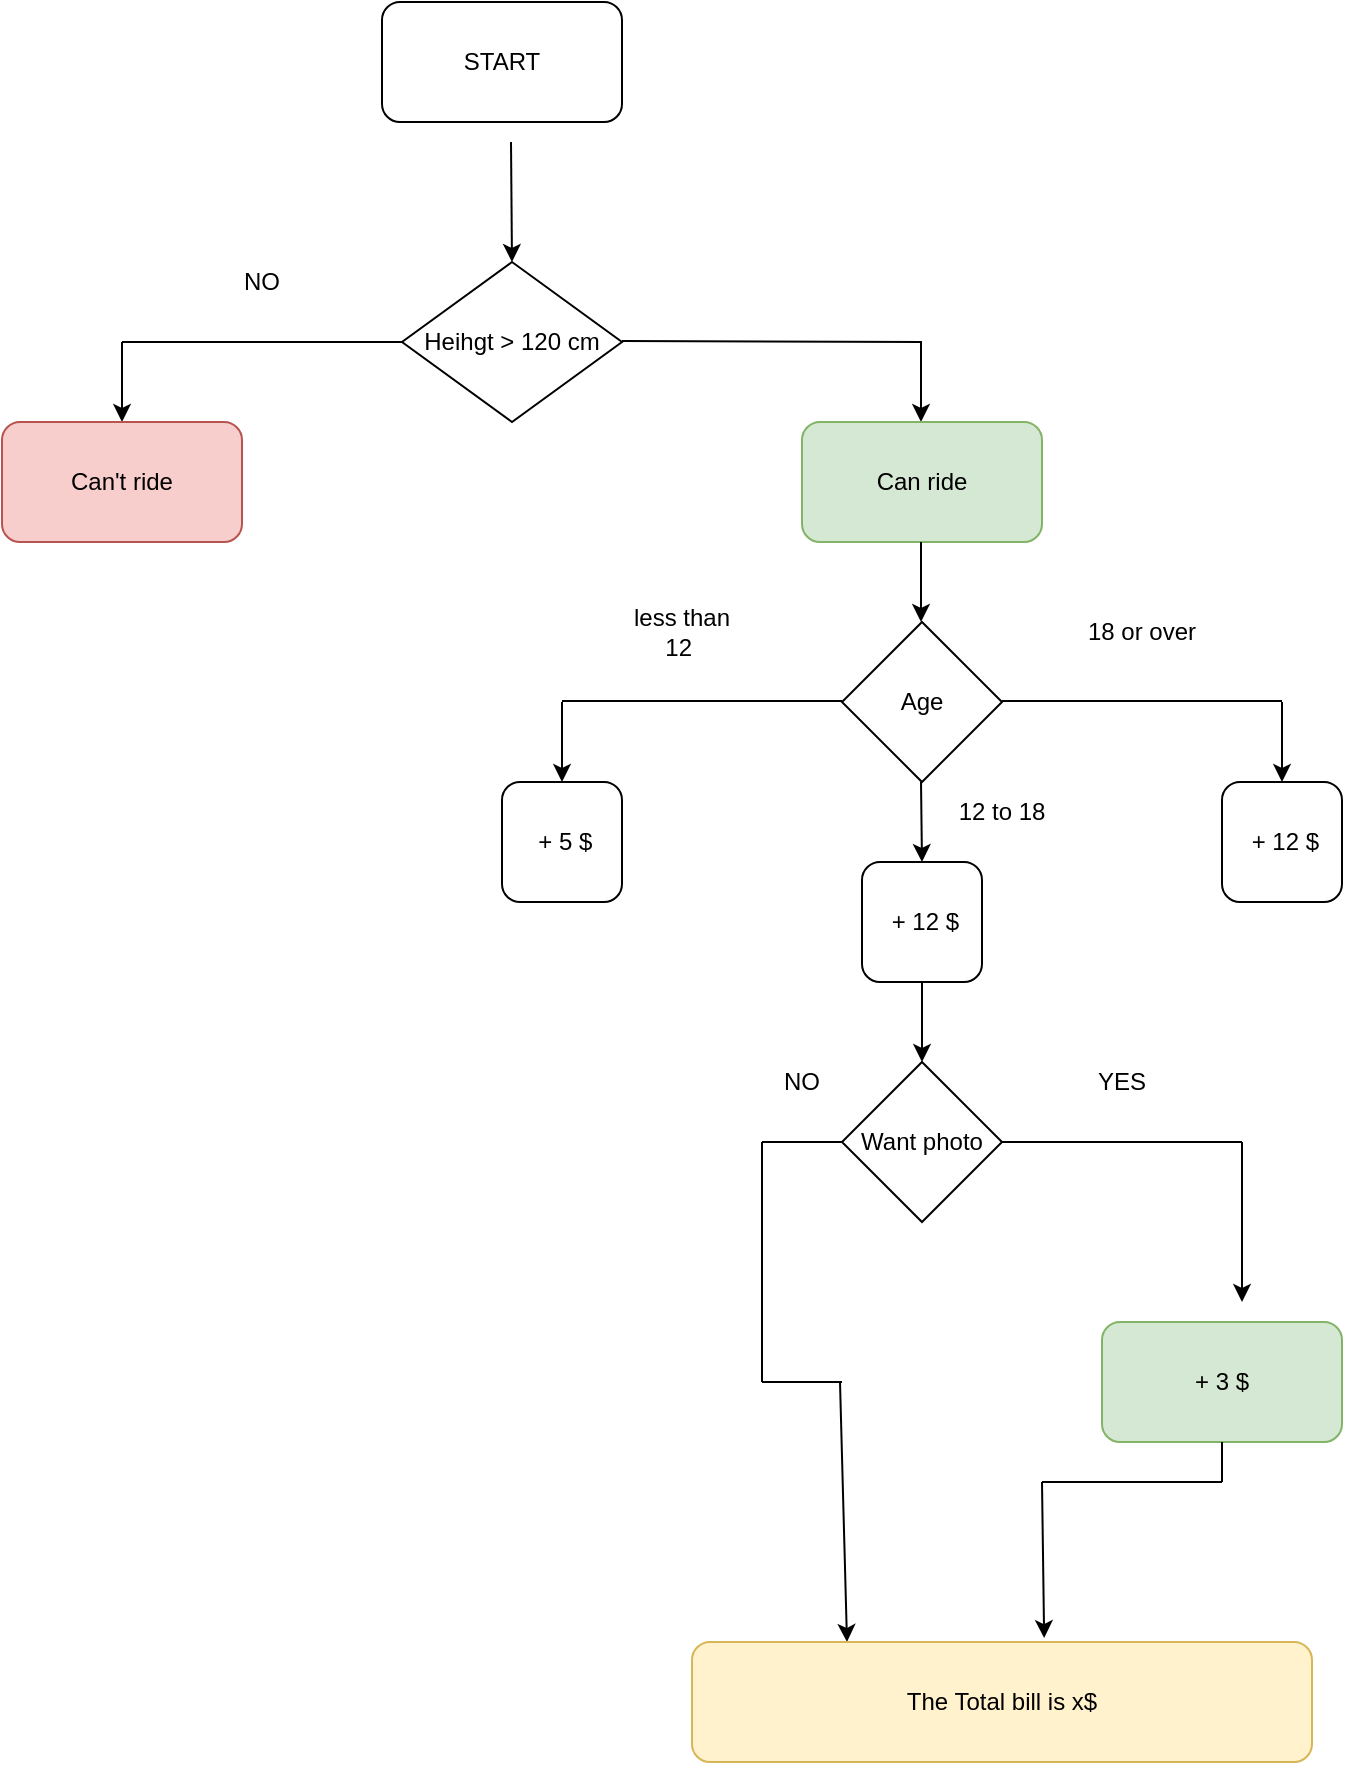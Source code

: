 <mxfile version="14.7.2" type="github">
  <diagram id="JNhHfuM6_F5HKuBmCjSE" name="Page-1">
    <mxGraphModel dx="824" dy="448" grid="1" gridSize="10" guides="1" tooltips="1" connect="1" arrows="1" fold="1" page="1" pageScale="1" pageWidth="850" pageHeight="1100" math="0" shadow="0">
      <root>
        <mxCell id="0" />
        <mxCell id="1" parent="0" />
        <mxCell id="vfdJjNR_0gFk-s75k1Tm-1" value="START" style="rounded=1;whiteSpace=wrap;html=1;" vertex="1" parent="1">
          <mxGeometry x="330" y="30" width="120" height="60" as="geometry" />
        </mxCell>
        <mxCell id="vfdJjNR_0gFk-s75k1Tm-2" value="Heihgt &amp;gt; 120 cm" style="rhombus;whiteSpace=wrap;html=1;" vertex="1" parent="1">
          <mxGeometry x="340" y="160" width="110" height="80" as="geometry" />
        </mxCell>
        <mxCell id="vfdJjNR_0gFk-s75k1Tm-3" value="" style="endArrow=classic;html=1;entryX=0.5;entryY=0;entryDx=0;entryDy=0;" edge="1" parent="1" target="vfdJjNR_0gFk-s75k1Tm-2">
          <mxGeometry width="50" height="50" relative="1" as="geometry">
            <mxPoint x="394.5" y="100" as="sourcePoint" />
            <mxPoint x="394.5" y="150" as="targetPoint" />
          </mxGeometry>
        </mxCell>
        <mxCell id="vfdJjNR_0gFk-s75k1Tm-4" value="" style="endArrow=none;html=1;" edge="1" parent="1">
          <mxGeometry width="50" height="50" relative="1" as="geometry">
            <mxPoint x="200" y="200" as="sourcePoint" />
            <mxPoint x="340" y="200" as="targetPoint" />
          </mxGeometry>
        </mxCell>
        <mxCell id="vfdJjNR_0gFk-s75k1Tm-6" value="" style="endArrow=classic;html=1;" edge="1" parent="1" target="vfdJjNR_0gFk-s75k1Tm-7">
          <mxGeometry width="50" height="50" relative="1" as="geometry">
            <mxPoint x="200" y="200" as="sourcePoint" />
            <mxPoint x="200" y="260" as="targetPoint" />
          </mxGeometry>
        </mxCell>
        <mxCell id="vfdJjNR_0gFk-s75k1Tm-7" value="Can&#39;t ride" style="rounded=1;whiteSpace=wrap;html=1;fillColor=#f8cecc;strokeColor=#b85450;" vertex="1" parent="1">
          <mxGeometry x="140" y="240" width="120" height="60" as="geometry" />
        </mxCell>
        <mxCell id="vfdJjNR_0gFk-s75k1Tm-8" value="NO" style="text;html=1;strokeColor=none;fillColor=none;align=center;verticalAlign=middle;whiteSpace=wrap;rounded=0;" vertex="1" parent="1">
          <mxGeometry x="240" y="150" width="60" height="40" as="geometry" />
        </mxCell>
        <mxCell id="vfdJjNR_0gFk-s75k1Tm-9" value="" style="endArrow=none;html=1;" edge="1" parent="1">
          <mxGeometry width="50" height="50" relative="1" as="geometry">
            <mxPoint x="450" y="199.5" as="sourcePoint" />
            <mxPoint x="600" y="200" as="targetPoint" />
          </mxGeometry>
        </mxCell>
        <mxCell id="vfdJjNR_0gFk-s75k1Tm-11" value="" style="endArrow=classic;html=1;" edge="1" parent="1">
          <mxGeometry width="50" height="50" relative="1" as="geometry">
            <mxPoint x="599.5" y="200" as="sourcePoint" />
            <mxPoint x="599.5" y="240" as="targetPoint" />
          </mxGeometry>
        </mxCell>
        <mxCell id="vfdJjNR_0gFk-s75k1Tm-12" value="Can ride" style="rounded=1;whiteSpace=wrap;html=1;fillColor=#d5e8d4;strokeColor=#82b366;" vertex="1" parent="1">
          <mxGeometry x="540" y="240" width="120" height="60" as="geometry" />
        </mxCell>
        <mxCell id="vfdJjNR_0gFk-s75k1Tm-13" value="" style="endArrow=classic;html=1;" edge="1" parent="1">
          <mxGeometry width="50" height="50" relative="1" as="geometry">
            <mxPoint x="599.5" y="300" as="sourcePoint" />
            <mxPoint x="599.5" y="340" as="targetPoint" />
          </mxGeometry>
        </mxCell>
        <mxCell id="vfdJjNR_0gFk-s75k1Tm-14" value="Age" style="rhombus;whiteSpace=wrap;html=1;" vertex="1" parent="1">
          <mxGeometry x="560" y="340" width="80" height="80" as="geometry" />
        </mxCell>
        <mxCell id="vfdJjNR_0gFk-s75k1Tm-15" value="" style="endArrow=none;html=1;" edge="1" parent="1">
          <mxGeometry width="50" height="50" relative="1" as="geometry">
            <mxPoint x="420" y="379.5" as="sourcePoint" />
            <mxPoint x="560" y="379.5" as="targetPoint" />
          </mxGeometry>
        </mxCell>
        <mxCell id="vfdJjNR_0gFk-s75k1Tm-16" value="less than 12&amp;nbsp;" style="text;html=1;strokeColor=none;fillColor=none;align=center;verticalAlign=middle;whiteSpace=wrap;rounded=0;" vertex="1" parent="1">
          <mxGeometry x="450" y="330" width="60" height="30" as="geometry" />
        </mxCell>
        <mxCell id="vfdJjNR_0gFk-s75k1Tm-17" value="" style="endArrow=classic;html=1;" edge="1" parent="1">
          <mxGeometry width="50" height="50" relative="1" as="geometry">
            <mxPoint x="420" y="380" as="sourcePoint" />
            <mxPoint x="420" y="420" as="targetPoint" />
          </mxGeometry>
        </mxCell>
        <mxCell id="vfdJjNR_0gFk-s75k1Tm-18" value="&amp;nbsp;+ 5 $" style="rounded=1;whiteSpace=wrap;html=1;" vertex="1" parent="1">
          <mxGeometry x="390" y="420" width="60" height="60" as="geometry" />
        </mxCell>
        <mxCell id="vfdJjNR_0gFk-s75k1Tm-19" value="" style="endArrow=none;html=1;" edge="1" parent="1">
          <mxGeometry width="50" height="50" relative="1" as="geometry">
            <mxPoint x="640" y="379.5" as="sourcePoint" />
            <mxPoint x="780" y="379.5" as="targetPoint" />
          </mxGeometry>
        </mxCell>
        <mxCell id="vfdJjNR_0gFk-s75k1Tm-20" value="" style="endArrow=classic;html=1;" edge="1" parent="1">
          <mxGeometry width="50" height="50" relative="1" as="geometry">
            <mxPoint x="780" y="380" as="sourcePoint" />
            <mxPoint x="780" y="420" as="targetPoint" />
          </mxGeometry>
        </mxCell>
        <mxCell id="vfdJjNR_0gFk-s75k1Tm-22" value="&amp;nbsp;+ 12 $" style="rounded=1;whiteSpace=wrap;html=1;" vertex="1" parent="1">
          <mxGeometry x="750" y="420" width="60" height="60" as="geometry" />
        </mxCell>
        <mxCell id="vfdJjNR_0gFk-s75k1Tm-23" value="18 or over" style="text;html=1;strokeColor=none;fillColor=none;align=center;verticalAlign=middle;whiteSpace=wrap;rounded=0;" vertex="1" parent="1">
          <mxGeometry x="680" y="330" width="60" height="30" as="geometry" />
        </mxCell>
        <mxCell id="vfdJjNR_0gFk-s75k1Tm-24" value="&amp;nbsp;+ 12 $" style="rounded=1;whiteSpace=wrap;html=1;" vertex="1" parent="1">
          <mxGeometry x="570" y="460" width="60" height="60" as="geometry" />
        </mxCell>
        <mxCell id="vfdJjNR_0gFk-s75k1Tm-25" value="" style="endArrow=classic;html=1;entryX=0.5;entryY=0;entryDx=0;entryDy=0;" edge="1" parent="1" target="vfdJjNR_0gFk-s75k1Tm-24">
          <mxGeometry width="50" height="50" relative="1" as="geometry">
            <mxPoint x="599.5" y="420" as="sourcePoint" />
            <mxPoint x="600" y="440" as="targetPoint" />
          </mxGeometry>
        </mxCell>
        <mxCell id="vfdJjNR_0gFk-s75k1Tm-27" value="12 to 18" style="text;html=1;strokeColor=none;fillColor=none;align=center;verticalAlign=middle;whiteSpace=wrap;rounded=0;" vertex="1" parent="1">
          <mxGeometry x="610" y="420" width="60" height="30" as="geometry" />
        </mxCell>
        <mxCell id="vfdJjNR_0gFk-s75k1Tm-28" value="Want photo" style="rhombus;whiteSpace=wrap;html=1;" vertex="1" parent="1">
          <mxGeometry x="560" y="560" width="80" height="80" as="geometry" />
        </mxCell>
        <mxCell id="vfdJjNR_0gFk-s75k1Tm-30" value="" style="endArrow=classic;html=1;" edge="1" parent="1">
          <mxGeometry width="50" height="50" relative="1" as="geometry">
            <mxPoint x="600" y="520" as="sourcePoint" />
            <mxPoint x="600" y="560" as="targetPoint" />
          </mxGeometry>
        </mxCell>
        <mxCell id="vfdJjNR_0gFk-s75k1Tm-33" value="" style="endArrow=none;html=1;" edge="1" parent="1">
          <mxGeometry width="50" height="50" relative="1" as="geometry">
            <mxPoint x="520" y="720" as="sourcePoint" />
            <mxPoint x="520" y="600" as="targetPoint" />
          </mxGeometry>
        </mxCell>
        <mxCell id="vfdJjNR_0gFk-s75k1Tm-34" value="" style="endArrow=none;html=1;exitX=0;exitY=0.5;exitDx=0;exitDy=0;" edge="1" parent="1" source="vfdJjNR_0gFk-s75k1Tm-28">
          <mxGeometry width="50" height="50" relative="1" as="geometry">
            <mxPoint x="500" y="680" as="sourcePoint" />
            <mxPoint x="520" y="600" as="targetPoint" />
          </mxGeometry>
        </mxCell>
        <mxCell id="vfdJjNR_0gFk-s75k1Tm-35" value="" style="endArrow=none;html=1;" edge="1" parent="1">
          <mxGeometry width="50" height="50" relative="1" as="geometry">
            <mxPoint x="520" y="720" as="sourcePoint" />
            <mxPoint x="560" y="720" as="targetPoint" />
          </mxGeometry>
        </mxCell>
        <mxCell id="vfdJjNR_0gFk-s75k1Tm-36" value="" style="endArrow=none;html=1;exitX=1;exitY=0.5;exitDx=0;exitDy=0;" edge="1" parent="1" source="vfdJjNR_0gFk-s75k1Tm-28">
          <mxGeometry width="50" height="50" relative="1" as="geometry">
            <mxPoint x="709.5" y="590" as="sourcePoint" />
            <mxPoint x="760" y="600" as="targetPoint" />
          </mxGeometry>
        </mxCell>
        <mxCell id="vfdJjNR_0gFk-s75k1Tm-37" value="" style="endArrow=classic;html=1;entryX=0.25;entryY=0;entryDx=0;entryDy=0;" edge="1" parent="1" target="vfdJjNR_0gFk-s75k1Tm-38">
          <mxGeometry width="50" height="50" relative="1" as="geometry">
            <mxPoint x="559" y="720" as="sourcePoint" />
            <mxPoint x="559" y="780" as="targetPoint" />
          </mxGeometry>
        </mxCell>
        <mxCell id="vfdJjNR_0gFk-s75k1Tm-38" value="The Total bill is x$" style="rounded=1;whiteSpace=wrap;html=1;fillColor=#fff2cc;strokeColor=#d6b656;" vertex="1" parent="1">
          <mxGeometry x="485" y="850" width="310" height="60" as="geometry" />
        </mxCell>
        <mxCell id="vfdJjNR_0gFk-s75k1Tm-39" value="NO" style="text;html=1;strokeColor=none;fillColor=none;align=center;verticalAlign=middle;whiteSpace=wrap;rounded=0;" vertex="1" parent="1">
          <mxGeometry x="520" y="560" width="40" height="20" as="geometry" />
        </mxCell>
        <mxCell id="vfdJjNR_0gFk-s75k1Tm-41" value="" style="endArrow=classic;html=1;" edge="1" parent="1">
          <mxGeometry width="50" height="50" relative="1" as="geometry">
            <mxPoint x="760" y="600" as="sourcePoint" />
            <mxPoint x="760" y="680" as="targetPoint" />
          </mxGeometry>
        </mxCell>
        <mxCell id="vfdJjNR_0gFk-s75k1Tm-42" value="+ 3 $" style="rounded=1;whiteSpace=wrap;html=1;fillColor=#d5e8d4;strokeColor=#82b366;" vertex="1" parent="1">
          <mxGeometry x="690" y="690" width="120" height="60" as="geometry" />
        </mxCell>
        <mxCell id="vfdJjNR_0gFk-s75k1Tm-43" value="" style="endArrow=none;html=1;" edge="1" parent="1">
          <mxGeometry width="50" height="50" relative="1" as="geometry">
            <mxPoint x="750" y="770" as="sourcePoint" />
            <mxPoint x="750" y="750" as="targetPoint" />
          </mxGeometry>
        </mxCell>
        <mxCell id="vfdJjNR_0gFk-s75k1Tm-44" value="" style="endArrow=none;html=1;" edge="1" parent="1">
          <mxGeometry width="50" height="50" relative="1" as="geometry">
            <mxPoint x="660" y="770" as="sourcePoint" />
            <mxPoint x="750" y="770" as="targetPoint" />
          </mxGeometry>
        </mxCell>
        <mxCell id="vfdJjNR_0gFk-s75k1Tm-49" value="YES&lt;br&gt;" style="text;html=1;strokeColor=none;fillColor=none;align=center;verticalAlign=middle;whiteSpace=wrap;rounded=0;" vertex="1" parent="1">
          <mxGeometry x="680" y="560" width="40" height="20" as="geometry" />
        </mxCell>
        <mxCell id="vfdJjNR_0gFk-s75k1Tm-50" value="" style="endArrow=classic;html=1;entryX=0.568;entryY=-0.033;entryDx=0;entryDy=0;entryPerimeter=0;" edge="1" parent="1" target="vfdJjNR_0gFk-s75k1Tm-38">
          <mxGeometry width="50" height="50" relative="1" as="geometry">
            <mxPoint x="660" y="770" as="sourcePoint" />
            <mxPoint x="700" y="790" as="targetPoint" />
          </mxGeometry>
        </mxCell>
      </root>
    </mxGraphModel>
  </diagram>
</mxfile>
